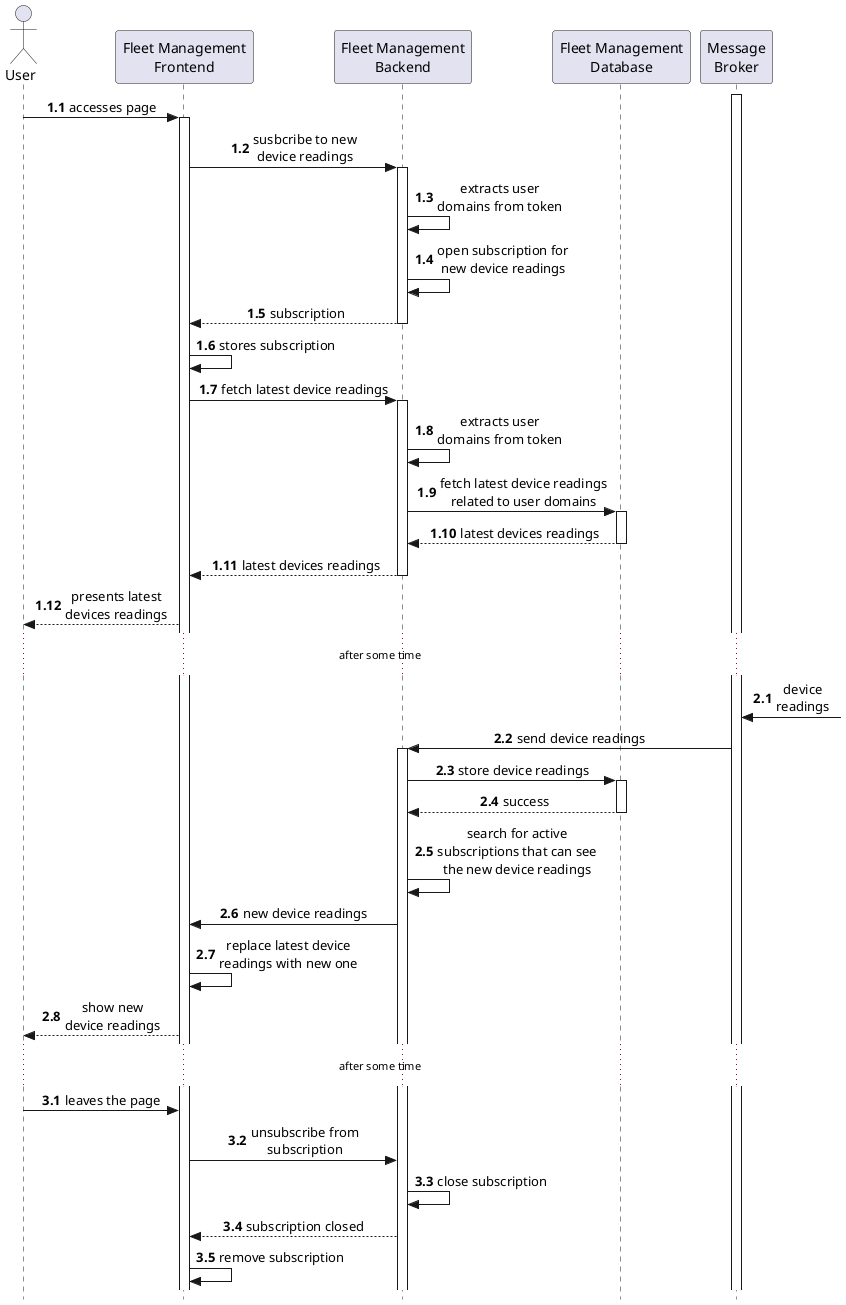 @startuml device-live-location-process

skinparam sequenceMessageAlign center
skinparam style strictuml
autonumber 1.1
actor User

participant "Fleet Management\nFrontend" as FRONT
participant "Fleet Management\nBackend" as BACK
participant "Fleet Management\nDatabase" as DB
participant "Message\nBroker" as MB

activate MB 

User -> FRONT ++ : accesses page
FRONT -> BACK ++ : susbcribe to new\ndevice readings
BACK -> BACK : extracts user\ndomains from token
BACK -> BACK : open subscription for\nnew device readings
return subscription
FRONT -> FRONT : stores subscription
FRONT -> BACK ++ : fetch latest device readings
BACK -> BACK : extracts user\ndomains from token
BACK -> DB ++ : fetch latest device readings\nrelated to user domains
return latest devices readings
return latest devices readings
FRONT --> User: presents latest\ndevices readings
... after some time ...
autonumber inc A
MB <-? : device\nreadings
MB -> BACK ++ : send device readings
BACK -> DB ++ : store device readings
return success
BACK -> BACK : search for active\nsubscriptions that can see\nthe new device readings
BACK -> FRONT : new device readings
FRONT -> FRONT : replace latest device\nreadings with new one
FRONT --> User : show new\ndevice readings
... after some time ...
autonumber inc A
User -> FRONT : leaves the page
FRONT -> BACK : unsubscribe from\nsubscription
BACK -> BACK : close subscription
BACK --> FRONT : subscription closed
FRONT -> FRONT : remove subscription

@enduml
